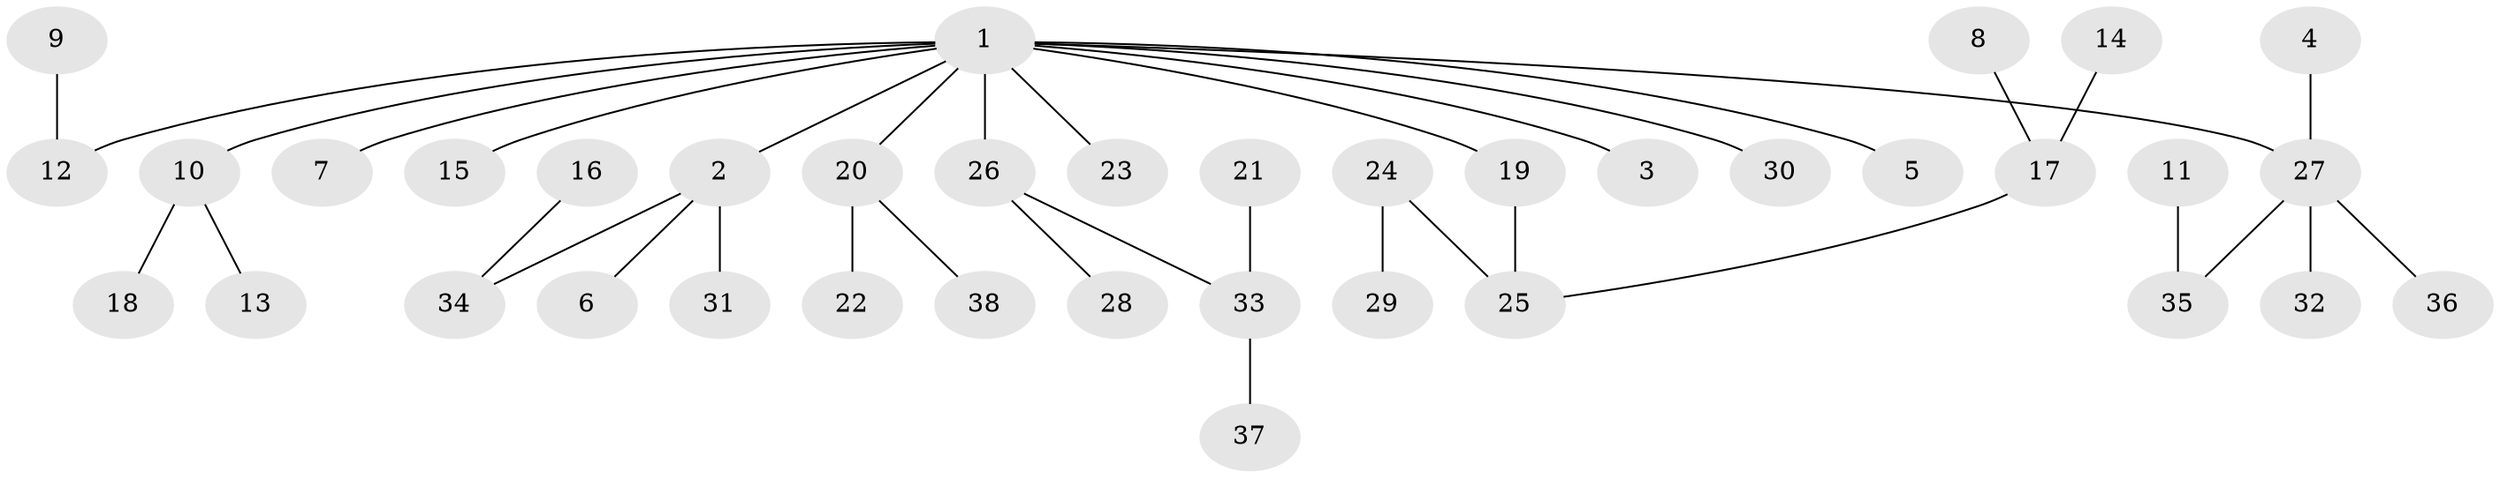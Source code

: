 // original degree distribution, {4: 0.07894736842105263, 8: 0.013157894736842105, 5: 0.039473684210526314, 3: 0.10526315789473684, 6: 0.013157894736842105, 2: 0.21052631578947367, 1: 0.5394736842105263}
// Generated by graph-tools (version 1.1) at 2025/26/03/09/25 03:26:29]
// undirected, 38 vertices, 37 edges
graph export_dot {
graph [start="1"]
  node [color=gray90,style=filled];
  1;
  2;
  3;
  4;
  5;
  6;
  7;
  8;
  9;
  10;
  11;
  12;
  13;
  14;
  15;
  16;
  17;
  18;
  19;
  20;
  21;
  22;
  23;
  24;
  25;
  26;
  27;
  28;
  29;
  30;
  31;
  32;
  33;
  34;
  35;
  36;
  37;
  38;
  1 -- 2 [weight=1.0];
  1 -- 3 [weight=1.0];
  1 -- 5 [weight=1.0];
  1 -- 7 [weight=1.0];
  1 -- 10 [weight=1.0];
  1 -- 12 [weight=1.0];
  1 -- 15 [weight=1.0];
  1 -- 19 [weight=1.0];
  1 -- 20 [weight=1.0];
  1 -- 23 [weight=1.0];
  1 -- 26 [weight=1.0];
  1 -- 27 [weight=1.0];
  1 -- 30 [weight=1.0];
  2 -- 6 [weight=1.0];
  2 -- 31 [weight=1.0];
  2 -- 34 [weight=1.0];
  4 -- 27 [weight=1.0];
  8 -- 17 [weight=1.0];
  9 -- 12 [weight=1.0];
  10 -- 13 [weight=1.0];
  10 -- 18 [weight=1.0];
  11 -- 35 [weight=1.0];
  14 -- 17 [weight=1.0];
  16 -- 34 [weight=1.0];
  17 -- 25 [weight=1.0];
  19 -- 25 [weight=1.0];
  20 -- 22 [weight=1.0];
  20 -- 38 [weight=1.0];
  21 -- 33 [weight=1.0];
  24 -- 25 [weight=1.0];
  24 -- 29 [weight=1.0];
  26 -- 28 [weight=1.0];
  26 -- 33 [weight=1.0];
  27 -- 32 [weight=1.0];
  27 -- 35 [weight=1.0];
  27 -- 36 [weight=1.0];
  33 -- 37 [weight=1.0];
}

